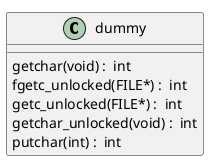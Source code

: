@startuml
!pragma layout smetana
class dummy {
getchar(void) :  int  [[[./../.././qc/apps/asn1parse.c.html#742]]]
fgetc_unlocked(FILE*) :  int  [[[./../.././qc/apps/asn1parse.c.html#751]]]
getc_unlocked(FILE*) :  int  [[[./../.././qc/apps/asn1parse.c.html#761]]]
getchar_unlocked(void) :  int  [[[./../.././qc/apps/asn1parse.c.html#768]]]
putchar(int) :  int  [[[./../.././qc/apps/asn1parse.c.html#777]]]
} 
@enduml
